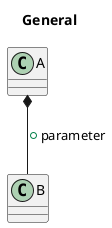 {
  "sha1": "gh6jn03aku5y8zw3i13f9h4dcyni3cv",
  "insertion": {
    "when": "2024-06-01T09:03:07.751Z",
    "url": "https://forum.plantuml.net/11089/how-to-get-text-into-the-label?show=11101#c11101",
    "user": "plantuml@gmail.com"
  }
}
@startuml
allow_mixing
title General

class A
class B
A *-- B: +parameter

@enduml
